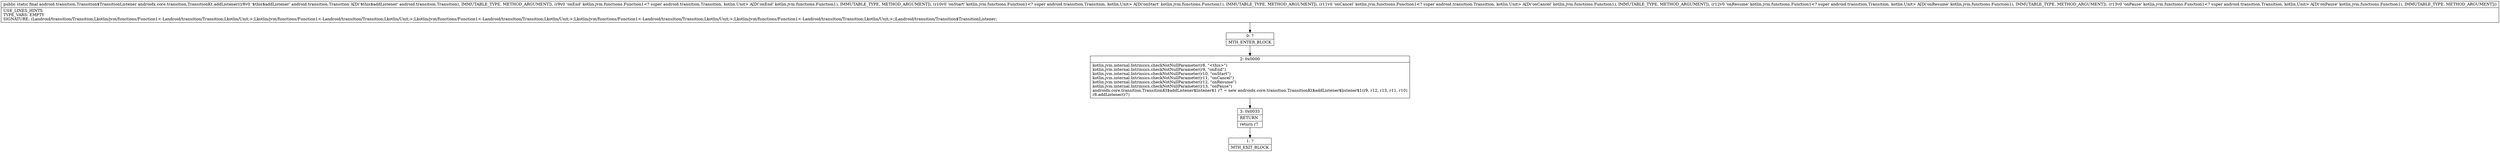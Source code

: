 digraph "CFG forandroidx.core.transition.TransitionKt.addListener(Landroid\/transition\/Transition;Lkotlin\/jvm\/functions\/Function1;Lkotlin\/jvm\/functions\/Function1;Lkotlin\/jvm\/functions\/Function1;Lkotlin\/jvm\/functions\/Function1;Lkotlin\/jvm\/functions\/Function1;)Landroid\/transition\/Transition$TransitionListener;" {
Node_0 [shape=record,label="{0\:\ ?|MTH_ENTER_BLOCK\l}"];
Node_2 [shape=record,label="{2\:\ 0x0000|kotlin.jvm.internal.Intrinsics.checkNotNullParameter(r8, \"\<this\>\")\lkotlin.jvm.internal.Intrinsics.checkNotNullParameter(r9, \"onEnd\")\lkotlin.jvm.internal.Intrinsics.checkNotNullParameter(r10, \"onStart\")\lkotlin.jvm.internal.Intrinsics.checkNotNullParameter(r11, \"onCancel\")\lkotlin.jvm.internal.Intrinsics.checkNotNullParameter(r12, \"onResume\")\lkotlin.jvm.internal.Intrinsics.checkNotNullParameter(r13, \"onPause\")\landroidx.core.transition.TransitionKt$addListener$listener$1 r7 = new androidx.core.transition.TransitionKt$addListener$listener$1(r9, r12, r13, r11, r10)\lr8.addListener(r7)\l}"];
Node_3 [shape=record,label="{3\:\ 0x0033|RETURN\l|return r7\l}"];
Node_1 [shape=record,label="{1\:\ ?|MTH_EXIT_BLOCK\l}"];
MethodNode[shape=record,label="{public static final android.transition.Transition$TransitionListener androidx.core.transition.TransitionKt.addListener((r8v0 '$this$addListener' android.transition.Transition A[D('$this$addListener' android.transition.Transition), IMMUTABLE_TYPE, METHOD_ARGUMENT]), (r9v0 'onEnd' kotlin.jvm.functions.Function1\<? super android.transition.Transition, kotlin.Unit\> A[D('onEnd' kotlin.jvm.functions.Function1), IMMUTABLE_TYPE, METHOD_ARGUMENT]), (r10v0 'onStart' kotlin.jvm.functions.Function1\<? super android.transition.Transition, kotlin.Unit\> A[D('onStart' kotlin.jvm.functions.Function1), IMMUTABLE_TYPE, METHOD_ARGUMENT]), (r11v0 'onCancel' kotlin.jvm.functions.Function1\<? super android.transition.Transition, kotlin.Unit\> A[D('onCancel' kotlin.jvm.functions.Function1), IMMUTABLE_TYPE, METHOD_ARGUMENT]), (r12v0 'onResume' kotlin.jvm.functions.Function1\<? super android.transition.Transition, kotlin.Unit\> A[D('onResume' kotlin.jvm.functions.Function1), IMMUTABLE_TYPE, METHOD_ARGUMENT]), (r13v0 'onPause' kotlin.jvm.functions.Function1\<? super android.transition.Transition, kotlin.Unit\> A[D('onPause' kotlin.jvm.functions.Function1), IMMUTABLE_TYPE, METHOD_ARGUMENT]))  | USE_LINES_HINTS\lTYPE_VARS: EMPTY\lSIGNATURE: (Landroid\/transition\/Transition;Lkotlin\/jvm\/functions\/Function1\<\-Landroid\/transition\/Transition;Lkotlin\/Unit;\>;Lkotlin\/jvm\/functions\/Function1\<\-Landroid\/transition\/Transition;Lkotlin\/Unit;\>;Lkotlin\/jvm\/functions\/Function1\<\-Landroid\/transition\/Transition;Lkotlin\/Unit;\>;Lkotlin\/jvm\/functions\/Function1\<\-Landroid\/transition\/Transition;Lkotlin\/Unit;\>;Lkotlin\/jvm\/functions\/Function1\<\-Landroid\/transition\/Transition;Lkotlin\/Unit;\>;)Landroid\/transition\/Transition$TransitionListener;\l}"];
MethodNode -> Node_0;Node_0 -> Node_2;
Node_2 -> Node_3;
Node_3 -> Node_1;
}

